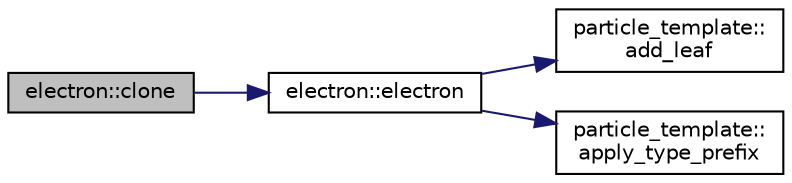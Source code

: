 digraph "electron::clone"
{
 // INTERACTIVE_SVG=YES
 // LATEX_PDF_SIZE
  edge [fontname="Helvetica",fontsize="10",labelfontname="Helvetica",labelfontsize="10"];
  node [fontname="Helvetica",fontsize="10",shape=record];
  rankdir="LR";
  Node1 [label="electron::clone",height=0.2,width=0.4,color="black", fillcolor="grey75", style="filled", fontcolor="black",tooltip=" "];
  Node1 -> Node2 [color="midnightblue",fontsize="10",style="solid",fontname="Helvetica"];
  Node2 [label="electron::electron",height=0.2,width=0.4,color="black", fillcolor="white", style="filled",URL="$classelectron.html#a61817d58c8dc313f400622d54007a27b",tooltip=" "];
  Node2 -> Node3 [color="midnightblue",fontsize="10",style="solid",fontname="Helvetica"];
  Node3 [label="particle_template::\ladd_leaf",height=0.2,width=0.4,color="black", fillcolor="white", style="filled",URL="$classparticle__template.html#a7fda73e06360bffd1bce45e7ba7370a5",tooltip=" "];
  Node2 -> Node4 [color="midnightblue",fontsize="10",style="solid",fontname="Helvetica"];
  Node4 [label="particle_template::\lapply_type_prefix",height=0.2,width=0.4,color="black", fillcolor="white", style="filled",URL="$classparticle__template.html#a83757e8eb32e382a8c0444ede5dda548",tooltip=" "];
}
